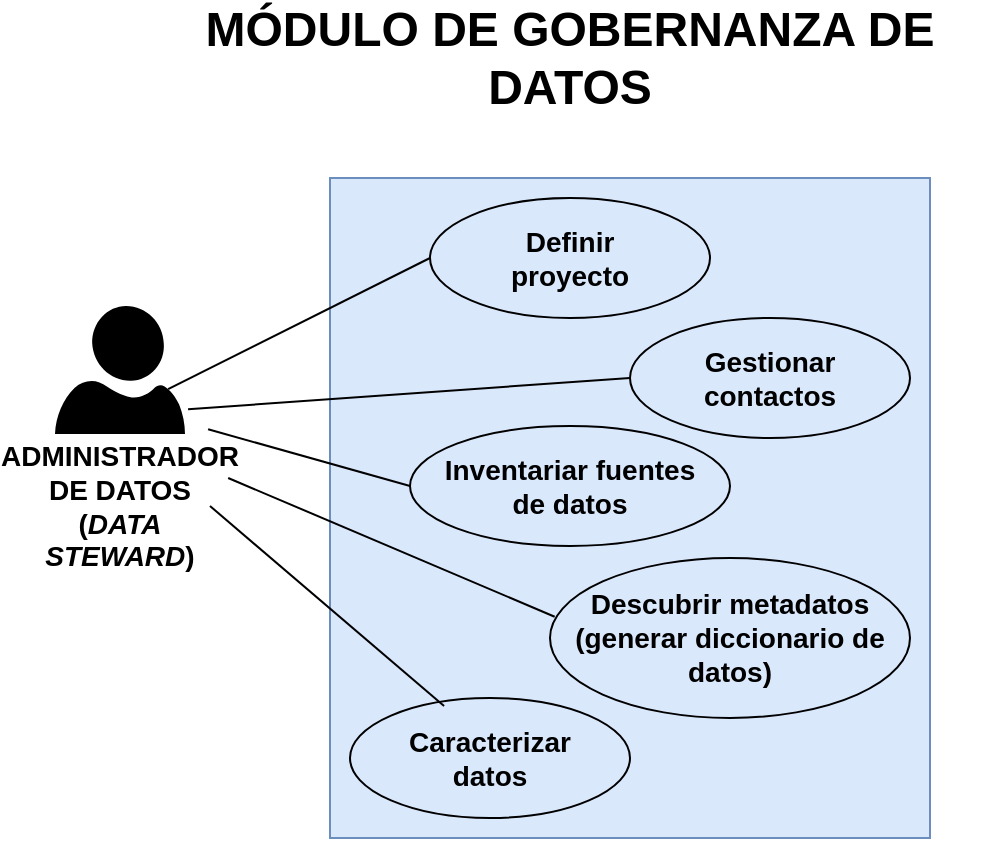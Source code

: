 <mxfile version="12.6.2" type="github"><diagram id="F_S3Hrr_vrG3oDU44KOg" name="Page-1"><mxGraphModel dx="806" dy="695" grid="1" gridSize="10" guides="1" tooltips="1" connect="1" arrows="1" fold="1" page="1" pageScale="1" pageWidth="1169" pageHeight="827" math="0" shadow="0"><root><mxCell id="0"/><mxCell id="1" parent="0"/><mxCell id="P6iJjRW6ghUxsz0JMPJs-1" value="MÓDULO DE GOBERNANZA DE DATOS" style="text;html=1;strokeColor=none;fillColor=none;align=center;verticalAlign=middle;whiteSpace=wrap;rounded=0;fontSize=24;fontStyle=1" parent="1" vertex="1"><mxGeometry x="240" y="60" width="420" height="20" as="geometry"/></mxCell><mxCell id="P6iJjRW6ghUxsz0JMPJs-2" value="" style="verticalLabelPosition=bottom;html=1;verticalAlign=top;align=center;strokeColor=none;fillColor=#000000;shape=mxgraph.azure.user;fontSize=47;fontColor=#000000;" parent="1" vertex="1"><mxGeometry x="192.5" y="194" width="65" height="64" as="geometry"/></mxCell><mxCell id="P6iJjRW6ghUxsz0JMPJs-4" value="&lt;div style=&quot;font-size: 14px&quot;&gt;&lt;b&gt;&lt;font style=&quot;font-size: 14px&quot;&gt;ADMINISTRADOR&lt;/font&gt;&lt;/b&gt;&lt;/div&gt;&lt;div style=&quot;font-size: 14px&quot;&gt;&lt;b&gt;&lt;font style=&quot;font-size: 14px&quot;&gt;DE DATOS&lt;/font&gt;&lt;/b&gt;&lt;/div&gt;&lt;div style=&quot;font-size: 14px&quot;&gt;&lt;b&gt;&lt;font style=&quot;font-size: 14px&quot;&gt;(&lt;i&gt;DATA STEWARD&lt;/i&gt;)&lt;br&gt;&lt;/font&gt;&lt;/b&gt;&lt;/div&gt;" style="text;html=1;strokeColor=none;fillColor=none;align=center;verticalAlign=middle;whiteSpace=wrap;rounded=0;fontSize=24;" parent="1" vertex="1"><mxGeometry x="180" y="284" width="90" height="20" as="geometry"/></mxCell><mxCell id="P6iJjRW6ghUxsz0JMPJs-5" value="" style="rounded=0;whiteSpace=wrap;html=1;fontSize=24;fillColor=#dae8fc;strokeColor=#6c8ebf;" parent="1" vertex="1"><mxGeometry x="330" y="130" width="300" height="330" as="geometry"/></mxCell><mxCell id="P6iJjRW6ghUxsz0JMPJs-6" value="&lt;div style=&quot;font-size: 14px&quot;&gt;&lt;b&gt;&lt;font style=&quot;font-size: 14px&quot;&gt;Definir&lt;br&gt;&lt;/font&gt;&lt;/b&gt;&lt;/div&gt;&lt;div style=&quot;font-size: 14px&quot;&gt;&lt;b&gt;&lt;font style=&quot;font-size: 14px&quot;&gt;proyecto&lt;/font&gt;&lt;/b&gt;&lt;/div&gt;" style="ellipse;whiteSpace=wrap;html=1;fontSize=24;fillColor=none;" parent="1" vertex="1"><mxGeometry x="380" y="140" width="140" height="60" as="geometry"/></mxCell><mxCell id="P6iJjRW6ghUxsz0JMPJs-7" value="&lt;div style=&quot;font-size: 14px&quot;&gt;&lt;b&gt;&lt;font style=&quot;font-size: 14px&quot;&gt;Gestionar &lt;br&gt;&lt;/font&gt;&lt;/b&gt;&lt;/div&gt;&lt;div style=&quot;font-size: 14px&quot;&gt;&lt;b&gt;&lt;font style=&quot;font-size: 14px&quot;&gt;contactos &lt;br&gt;&lt;/font&gt;&lt;/b&gt;&lt;/div&gt;" style="ellipse;whiteSpace=wrap;html=1;fontSize=24;fillColor=none;" parent="1" vertex="1"><mxGeometry x="480" y="200" width="140" height="60" as="geometry"/></mxCell><mxCell id="P6iJjRW6ghUxsz0JMPJs-8" value="&lt;div style=&quot;font-size: 14px&quot;&gt;&lt;b&gt;&lt;font style=&quot;font-size: 14px&quot;&gt;Inventariar fuentes&lt;br&gt;&lt;/font&gt;&lt;/b&gt;&lt;/div&gt;&lt;div style=&quot;font-size: 14px&quot;&gt;&lt;b&gt;&lt;font style=&quot;font-size: 14px&quot;&gt;de datos&lt;/font&gt;&lt;/b&gt;&lt;/div&gt;" style="ellipse;whiteSpace=wrap;html=1;fontSize=24;fillColor=none;" parent="1" vertex="1"><mxGeometry x="370" y="254" width="160" height="60" as="geometry"/></mxCell><mxCell id="P6iJjRW6ghUxsz0JMPJs-9" value="&lt;div style=&quot;font-size: 14px&quot;&gt;&lt;font style=&quot;font-size: 14px&quot;&gt;&lt;b&gt;&lt;font style=&quot;font-size: 14px&quot;&gt;Descubrir metadatos &lt;br&gt;&lt;/font&gt;&lt;/b&gt;&lt;/font&gt;&lt;/div&gt;&lt;div style=&quot;font-size: 14px&quot;&gt;&lt;font style=&quot;font-size: 14px&quot;&gt;&lt;b&gt;&lt;font style=&quot;font-size: 14px&quot;&gt;(generar diccionario de datos)&lt;/font&gt;&lt;/b&gt;&lt;/font&gt;&lt;/div&gt;" style="ellipse;whiteSpace=wrap;html=1;fontSize=24;fillColor=none;" parent="1" vertex="1"><mxGeometry x="440" y="320" width="180" height="80" as="geometry"/></mxCell><mxCell id="P6iJjRW6ghUxsz0JMPJs-11" value="" style="endArrow=none;html=1;fontSize=24;entryX=0.87;entryY=0.65;entryDx=0;entryDy=0;entryPerimeter=0;exitX=0;exitY=0.5;exitDx=0;exitDy=0;" parent="1" source="P6iJjRW6ghUxsz0JMPJs-6" target="P6iJjRW6ghUxsz0JMPJs-2" edge="1"><mxGeometry width="50" height="50" relative="1" as="geometry"><mxPoint x="170" y="490" as="sourcePoint"/><mxPoint x="220" y="440" as="targetPoint"/></mxGeometry></mxCell><mxCell id="P6iJjRW6ghUxsz0JMPJs-12" value="" style="endArrow=none;html=1;fontSize=24;entryX=0.87;entryY=0.65;entryDx=0;entryDy=0;entryPerimeter=0;exitX=0;exitY=0.5;exitDx=0;exitDy=0;" parent="1" source="P6iJjRW6ghUxsz0JMPJs-7" edge="1"><mxGeometry width="50" height="50" relative="1" as="geometry"><mxPoint x="390" y="180" as="sourcePoint"/><mxPoint x="259.05" y="245.6" as="targetPoint"/></mxGeometry></mxCell><mxCell id="P6iJjRW6ghUxsz0JMPJs-13" value="" style="endArrow=none;html=1;fontSize=24;entryX=0.87;entryY=0.65;entryDx=0;entryDy=0;entryPerimeter=0;exitX=0;exitY=0.5;exitDx=0;exitDy=0;" parent="1" source="P6iJjRW6ghUxsz0JMPJs-8" edge="1"><mxGeometry width="50" height="50" relative="1" as="geometry"><mxPoint x="490" y="240" as="sourcePoint"/><mxPoint x="269.05" y="255.6" as="targetPoint"/></mxGeometry></mxCell><mxCell id="P6iJjRW6ghUxsz0JMPJs-14" value="" style="endArrow=none;html=1;fontSize=24;entryX=1.101;entryY=-0.2;entryDx=0;entryDy=0;entryPerimeter=0;exitX=0.013;exitY=0.367;exitDx=0;exitDy=0;exitPerimeter=0;" parent="1" source="P6iJjRW6ghUxsz0JMPJs-9" target="P6iJjRW6ghUxsz0JMPJs-4" edge="1"><mxGeometry width="50" height="50" relative="1" as="geometry"><mxPoint x="440" y="314" as="sourcePoint"/><mxPoint x="279.05" y="265.6" as="targetPoint"/></mxGeometry></mxCell><mxCell id="zWf7km1wt5DD5OARjsnw-2" value="&lt;div style=&quot;font-size: 14px&quot;&gt;&lt;b&gt;&lt;font style=&quot;font-size: 14px&quot;&gt;Caracterizar &lt;br&gt;&lt;/font&gt;&lt;/b&gt;&lt;/div&gt;&lt;div style=&quot;font-size: 14px&quot;&gt;&lt;b&gt;&lt;font style=&quot;font-size: 14px&quot;&gt;datos &lt;br&gt;&lt;/font&gt;&lt;/b&gt;&lt;/div&gt;" style="ellipse;whiteSpace=wrap;html=1;fontSize=24;fillColor=none;" parent="1" vertex="1"><mxGeometry x="340" y="390" width="140" height="60" as="geometry"/></mxCell><mxCell id="zWf7km1wt5DD5OARjsnw-3" value="" style="endArrow=none;html=1;fontSize=24;entryX=1;entryY=0.5;entryDx=0;entryDy=0;exitX=0.336;exitY=0.067;exitDx=0;exitDy=0;exitPerimeter=0;" parent="1" source="zWf7km1wt5DD5OARjsnw-2" target="P6iJjRW6ghUxsz0JMPJs-4" edge="1"><mxGeometry width="50" height="50" relative="1" as="geometry"><mxPoint x="452.34" y="359.36" as="sourcePoint"/><mxPoint x="289.09" y="290" as="targetPoint"/></mxGeometry></mxCell></root></mxGraphModel></diagram></mxfile>